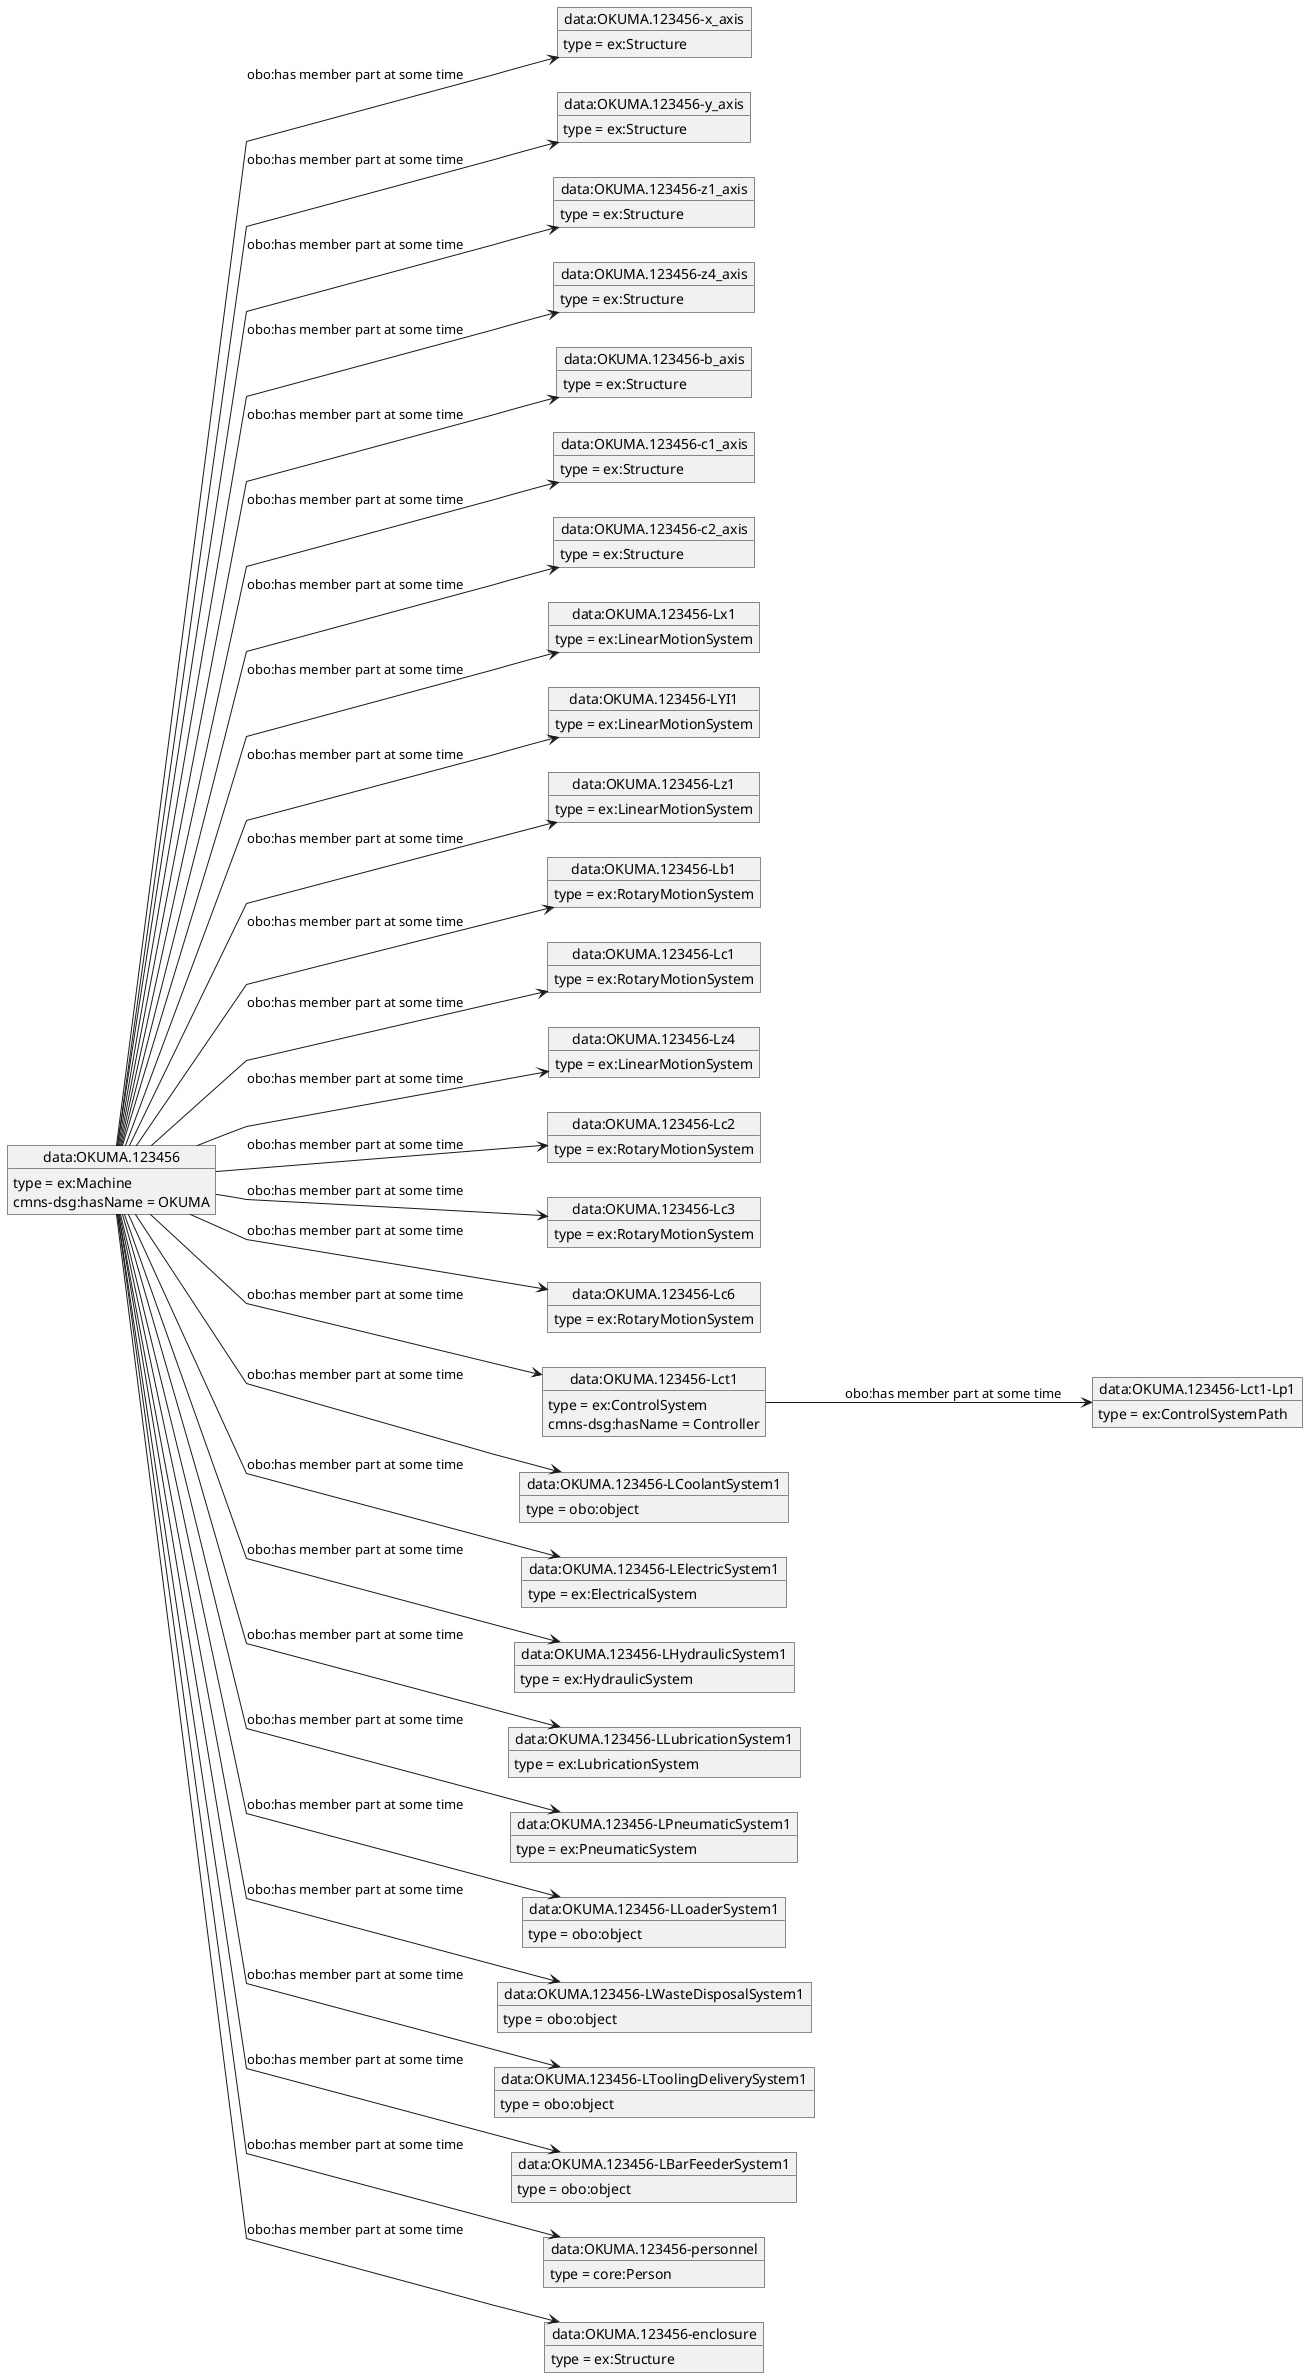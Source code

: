 @startuml
skinparam linetype polyline
left to right direction
object "data:OKUMA.123456" as o1 {
 type = ex:Machine
 }
object "data:OKUMA.123456-x_axis" as o2 {
 type = ex:Structure
 }
object "data:OKUMA.123456-y_axis" as o3 {
 type = ex:Structure
 }
object "data:OKUMA.123456-z1_axis" as o4 {
 type = ex:Structure
 }
object "data:OKUMA.123456-z4_axis" as o5 {
 type = ex:Structure
 }
object "data:OKUMA.123456-b_axis" as o6 {
 type = ex:Structure
 }
object "data:OKUMA.123456-c1_axis" as o7 {
 type = ex:Structure
 }
object "data:OKUMA.123456-c2_axis" as o8 {
 type = ex:Structure
 }
object "data:OKUMA.123456-Lx1" as o9 {
 type = ex:LinearMotionSystem
 }
object "data:OKUMA.123456-LYI1" as o10 {
 type = ex:LinearMotionSystem
 }
object "data:OKUMA.123456-Lz1" as o11 {
 type = ex:LinearMotionSystem
 }
object "data:OKUMA.123456-Lb1" as o12 {
 type = ex:RotaryMotionSystem
 }
object "data:OKUMA.123456-Lc1" as o13 {
 type = ex:RotaryMotionSystem
 }
object "data:OKUMA.123456-Lz4" as o14 {
 type = ex:LinearMotionSystem
 }
object "data:OKUMA.123456-Lc2" as o15 {
 type = ex:RotaryMotionSystem
 }
object "data:OKUMA.123456-Lc3" as o16 {
 type = ex:RotaryMotionSystem
 }
object "data:OKUMA.123456-Lc6" as o17 {
 type = ex:RotaryMotionSystem
 }
object "data:OKUMA.123456-Lct1" as o18 {
 type = ex:ControlSystem
 }
object "data:OKUMA.123456-LCoolantSystem1" as o19 {
 type = obo:object
 }
object "data:OKUMA.123456-LElectricSystem1" as o20 {
 type = ex:ElectricalSystem
 }
object "data:OKUMA.123456-LHydraulicSystem1" as o21 {
 type = ex:HydraulicSystem
 }
object "data:OKUMA.123456-LLubricationSystem1" as o22 {
 type = ex:LubricationSystem
 }
object "data:OKUMA.123456-LPneumaticSystem1" as o23 {
 type = ex:PneumaticSystem
 }
object "data:OKUMA.123456-LLoaderSystem1" as o24 {
 type = obo:object
 }
object "data:OKUMA.123456-LWasteDisposalSystem1" as o25 {
 type = obo:object
 }
object "data:OKUMA.123456-LToolingDeliverySystem1" as o26 {
 type = obo:object
 }
object "data:OKUMA.123456-LBarFeederSystem1" as o27 {
 type = obo:object
 }
object "data:OKUMA.123456-personnel" as o28 {
 type = core:Person
 }
object "data:OKUMA.123456-enclosure" as o29 {
 type = ex:Structure
 }
object "data:OKUMA.123456-Lct1-Lp1" as o30 {
 type = ex:ControlSystemPath
 }
o1 --> o2 : obo:has member part at some time
o1 : cmns-dsg:hasName = OKUMA
o1 --> o3 : obo:has member part at some time
o1 --> o4 : obo:has member part at some time
o1 --> o5 : obo:has member part at some time
o1 --> o6 : obo:has member part at some time
o1 --> o7 : obo:has member part at some time
o1 --> o8 : obo:has member part at some time
o1 --> o9 : obo:has member part at some time
o1 --> o10 : obo:has member part at some time
o1 --> o11 : obo:has member part at some time
o1 --> o12 : obo:has member part at some time
o1 --> o13 : obo:has member part at some time
o1 --> o14 : obo:has member part at some time
o1 --> o15 : obo:has member part at some time
o1 --> o16 : obo:has member part at some time
o1 --> o17 : obo:has member part at some time
o1 --> o18 : obo:has member part at some time
o1 --> o19 : obo:has member part at some time
o1 --> o20 : obo:has member part at some time
o1 --> o21 : obo:has member part at some time
o1 --> o22 : obo:has member part at some time
o1 --> o23 : obo:has member part at some time
o1 --> o24 : obo:has member part at some time
o1 --> o25 : obo:has member part at some time
o1 --> o26 : obo:has member part at some time
o1 --> o27 : obo:has member part at some time
o1 --> o28 : obo:has member part at some time
o1 --> o29 : obo:has member part at some time
o18 --> o30 : obo:has member part at some time
o18 : cmns-dsg:hasName = Controller
@enduml

